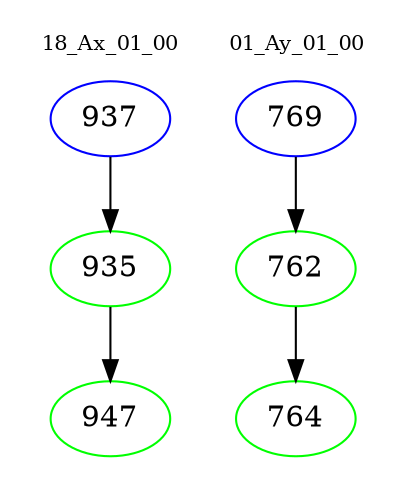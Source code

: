 digraph{
subgraph cluster_0 {
color = white
label = "18_Ax_01_00";
fontsize=10;
T0_937 [label="937", color="blue"]
T0_937 -> T0_935 [color="black"]
T0_935 [label="935", color="green"]
T0_935 -> T0_947 [color="black"]
T0_947 [label="947", color="green"]
}
subgraph cluster_1 {
color = white
label = "01_Ay_01_00";
fontsize=10;
T1_769 [label="769", color="blue"]
T1_769 -> T1_762 [color="black"]
T1_762 [label="762", color="green"]
T1_762 -> T1_764 [color="black"]
T1_764 [label="764", color="green"]
}
}
